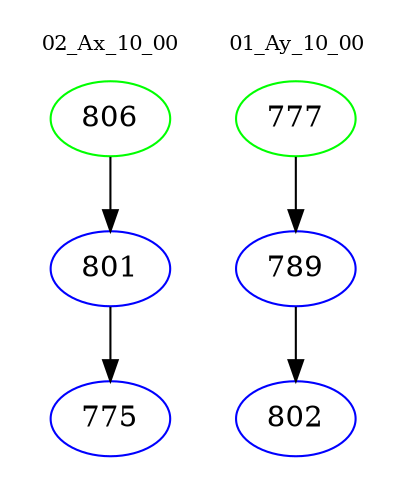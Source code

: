 digraph{
subgraph cluster_0 {
color = white
label = "02_Ax_10_00";
fontsize=10;
T0_806 [label="806", color="green"]
T0_806 -> T0_801 [color="black"]
T0_801 [label="801", color="blue"]
T0_801 -> T0_775 [color="black"]
T0_775 [label="775", color="blue"]
}
subgraph cluster_1 {
color = white
label = "01_Ay_10_00";
fontsize=10;
T1_777 [label="777", color="green"]
T1_777 -> T1_789 [color="black"]
T1_789 [label="789", color="blue"]
T1_789 -> T1_802 [color="black"]
T1_802 [label="802", color="blue"]
}
}
